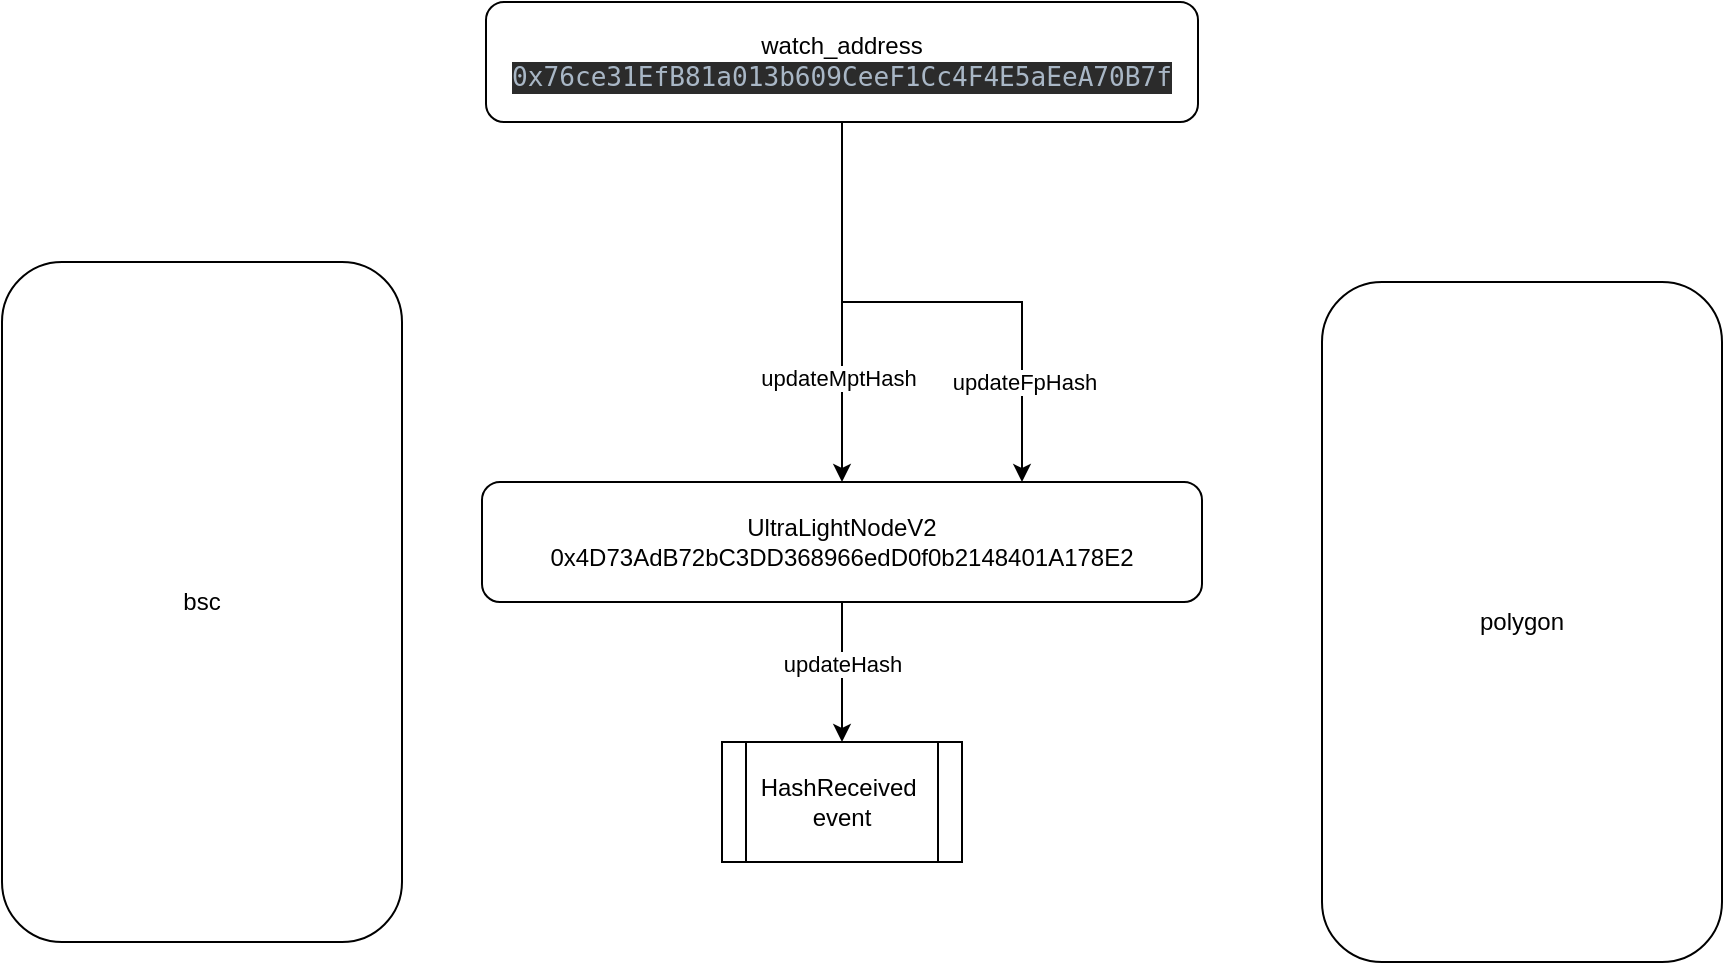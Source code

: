 <mxfile version="21.6.2" type="github">
  <diagram name="第 1 页" id="OaAXD1NmUu3i7Wb7ZRrW">
    <mxGraphModel dx="1146" dy="811" grid="1" gridSize="10" guides="1" tooltips="1" connect="1" arrows="1" fold="1" page="1" pageScale="1" pageWidth="827" pageHeight="1169" math="0" shadow="0">
      <root>
        <mxCell id="0" />
        <mxCell id="1" parent="0" />
        <mxCell id="D0v67CeB8sk4uImpkKm--8" style="edgeStyle=orthogonalEdgeStyle;rounded=0;orthogonalLoop=1;jettySize=auto;html=1;" edge="1" parent="1" source="D0v67CeB8sk4uImpkKm--1" target="D0v67CeB8sk4uImpkKm--2">
          <mxGeometry relative="1" as="geometry" />
        </mxCell>
        <mxCell id="D0v67CeB8sk4uImpkKm--16" value="updateMptHash" style="edgeLabel;html=1;align=center;verticalAlign=middle;resizable=0;points=[];" vertex="1" connectable="0" parent="D0v67CeB8sk4uImpkKm--8">
          <mxGeometry x="0.422" y="-2" relative="1" as="geometry">
            <mxPoint as="offset" />
          </mxGeometry>
        </mxCell>
        <mxCell id="D0v67CeB8sk4uImpkKm--15" style="edgeStyle=orthogonalEdgeStyle;rounded=0;orthogonalLoop=1;jettySize=auto;html=1;entryX=0.75;entryY=0;entryDx=0;entryDy=0;" edge="1" parent="1" source="D0v67CeB8sk4uImpkKm--1" target="D0v67CeB8sk4uImpkKm--2">
          <mxGeometry relative="1" as="geometry" />
        </mxCell>
        <mxCell id="D0v67CeB8sk4uImpkKm--17" value="updateFpHash" style="edgeLabel;html=1;align=center;verticalAlign=middle;resizable=0;points=[];" vertex="1" connectable="0" parent="D0v67CeB8sk4uImpkKm--15">
          <mxGeometry x="0.644" y="1" relative="1" as="geometry">
            <mxPoint y="-2" as="offset" />
          </mxGeometry>
        </mxCell>
        <mxCell id="D0v67CeB8sk4uImpkKm--1" value="watch_address&lt;br&gt;&lt;div style=&quot;background-color: rgb(43, 43, 43); color: rgb(169, 183, 198); font-family: &amp;quot;JetBrains Mono&amp;quot;, monospace; font-size: 9.8pt;&quot;&gt;0x76ce31EfB81a013b609CeeF1Cc4F4E5aEeA70B7f&lt;/div&gt;" style="rounded=1;whiteSpace=wrap;html=1;" vertex="1" parent="1">
          <mxGeometry x="292" y="30" width="356" height="60" as="geometry" />
        </mxCell>
        <mxCell id="D0v67CeB8sk4uImpkKm--10" style="edgeStyle=orthogonalEdgeStyle;rounded=0;orthogonalLoop=1;jettySize=auto;html=1;entryX=0.5;entryY=0;entryDx=0;entryDy=0;" edge="1" parent="1" source="D0v67CeB8sk4uImpkKm--2" target="D0v67CeB8sk4uImpkKm--9">
          <mxGeometry relative="1" as="geometry" />
        </mxCell>
        <mxCell id="D0v67CeB8sk4uImpkKm--11" value="updateHash" style="edgeLabel;html=1;align=center;verticalAlign=middle;resizable=0;points=[];" vertex="1" connectable="0" parent="D0v67CeB8sk4uImpkKm--10">
          <mxGeometry x="-0.114" relative="1" as="geometry">
            <mxPoint as="offset" />
          </mxGeometry>
        </mxCell>
        <mxCell id="D0v67CeB8sk4uImpkKm--2" value="UltraLightNodeV2&lt;br&gt;0x4D73AdB72bC3DD368966edD0f0b2148401A178E2" style="rounded=1;whiteSpace=wrap;html=1;" vertex="1" parent="1">
          <mxGeometry x="290" y="270" width="360" height="60" as="geometry" />
        </mxCell>
        <mxCell id="D0v67CeB8sk4uImpkKm--4" value="bsc" style="rounded=1;whiteSpace=wrap;html=1;" vertex="1" parent="1">
          <mxGeometry x="50" y="160" width="200" height="340" as="geometry" />
        </mxCell>
        <mxCell id="D0v67CeB8sk4uImpkKm--7" value="polygon" style="rounded=1;whiteSpace=wrap;html=1;" vertex="1" parent="1">
          <mxGeometry x="710" y="170" width="200" height="340" as="geometry" />
        </mxCell>
        <mxCell id="D0v67CeB8sk4uImpkKm--9" value="HashReceived&amp;nbsp;&lt;br&gt;event" style="shape=process;whiteSpace=wrap;html=1;backgroundOutline=1;" vertex="1" parent="1">
          <mxGeometry x="410" y="400" width="120" height="60" as="geometry" />
        </mxCell>
      </root>
    </mxGraphModel>
  </diagram>
</mxfile>
